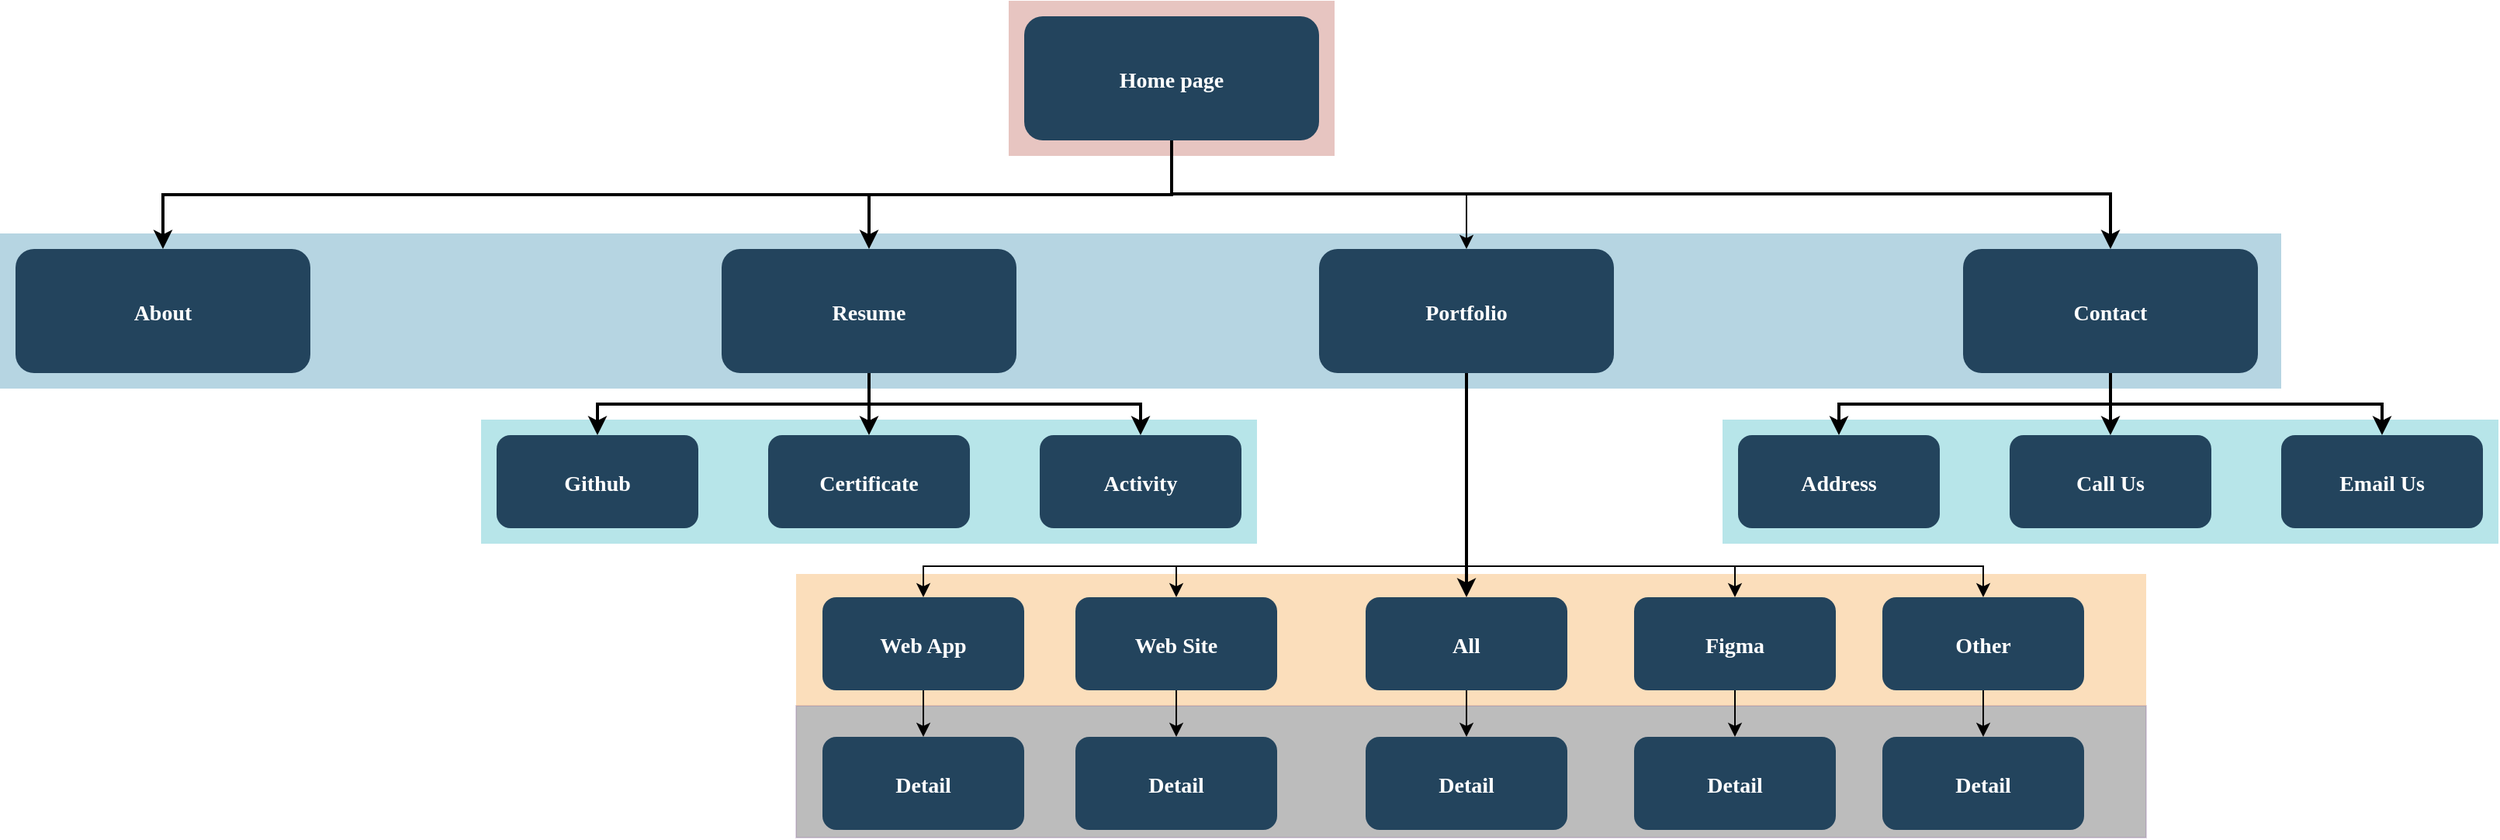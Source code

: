 <mxfile>
    <diagram id="Xe6HpRJq5taVYwGWrfvN" name="Page-1">
        <mxGraphModel dx="570" dy="611" grid="1" gridSize="10" guides="1" tooltips="1" connect="1" arrows="1" fold="1" page="1" pageScale="1" pageWidth="850" pageHeight="1100" math="0" shadow="0">
            <root>
                <mxCell id="0"/>
                <mxCell id="1" parent="0"/>
                <mxCell id="2" value="" style="opacity=30;fillColor=light-dark(#212121, #392f3f);strokeColor=#9673a6;" vertex="1" parent="1">
                    <mxGeometry x="610" y="630" width="870" height="85" as="geometry"/>
                </mxCell>
                <mxCell id="3" value="" style="fillColor=#AE4132;strokeColor=none;opacity=30;" vertex="1" parent="1">
                    <mxGeometry x="747" y="175.5" width="210" height="100.0" as="geometry"/>
                </mxCell>
                <mxCell id="4" value="" style="fillColor=#10739E;strokeColor=none;opacity=30;" vertex="1" parent="1">
                    <mxGeometry x="97" y="325.5" width="1470" height="100.0" as="geometry"/>
                </mxCell>
                <mxCell id="5" value="" style="fillColor=#F2931E;strokeColor=none;opacity=30;" vertex="1" parent="1">
                    <mxGeometry x="610" y="545" width="870" height="85" as="geometry"/>
                </mxCell>
                <mxCell id="6" value="" style="fillColor=#12AAB5;strokeColor=none;opacity=30;" vertex="1" parent="1">
                    <mxGeometry x="1207" y="445.5" width="500" height="80" as="geometry"/>
                </mxCell>
                <mxCell id="7" value="" style="fillColor=#12AAB5;strokeColor=none;opacity=30;" vertex="1" parent="1">
                    <mxGeometry x="407" y="445.5" width="500" height="80" as="geometry"/>
                </mxCell>
                <mxCell id="8" style="edgeStyle=orthogonalEdgeStyle;rounded=0;orthogonalLoop=1;jettySize=auto;html=1;" edge="1" parent="1" source="9" target="16">
                    <mxGeometry relative="1" as="geometry"/>
                </mxCell>
                <mxCell id="9" value="Home page" style="rounded=1;fillColor=#23445D;gradientColor=none;strokeColor=none;fontColor=#FFFFFF;fontStyle=1;fontFamily=Tahoma;fontSize=14" vertex="1" parent="1">
                    <mxGeometry x="757" y="185.5" width="190" height="80" as="geometry"/>
                </mxCell>
                <mxCell id="10" value="Contact" style="rounded=1;fillColor=#23445D;gradientColor=none;strokeColor=none;fontColor=#FFFFFF;fontStyle=1;fontFamily=Tahoma;fontSize=14" vertex="1" parent="1">
                    <mxGeometry x="1362.0" y="335.5" width="190" height="80" as="geometry"/>
                </mxCell>
                <mxCell id="11" value="" style="edgeStyle=elbowEdgeStyle;elbow=vertical;strokeWidth=2;rounded=0" edge="1" parent="1" source="9" target="10">
                    <mxGeometry x="337" y="215.5" width="100" height="100" as="geometry">
                        <mxPoint x="337" y="315.5" as="sourcePoint"/>
                        <mxPoint x="437" y="215.5" as="targetPoint"/>
                        <Array as="points">
                            <mxPoint x="1160" y="300"/>
                        </Array>
                    </mxGeometry>
                </mxCell>
                <mxCell id="12" style="edgeStyle=orthogonalEdgeStyle;rounded=0;orthogonalLoop=1;jettySize=auto;html=1;" edge="1" parent="1" source="16" target="25">
                    <mxGeometry relative="1" as="geometry">
                        <Array as="points">
                            <mxPoint x="1042" y="540"/>
                            <mxPoint x="855" y="540"/>
                        </Array>
                    </mxGeometry>
                </mxCell>
                <mxCell id="13" style="edgeStyle=orthogonalEdgeStyle;rounded=0;orthogonalLoop=1;jettySize=auto;html=1;" edge="1" parent="1" source="16" target="27">
                    <mxGeometry relative="1" as="geometry">
                        <Array as="points">
                            <mxPoint x="1042" y="540"/>
                            <mxPoint x="692" y="540"/>
                        </Array>
                    </mxGeometry>
                </mxCell>
                <mxCell id="14" style="edgeStyle=orthogonalEdgeStyle;rounded=0;orthogonalLoop=1;jettySize=auto;html=1;" edge="1" parent="1" source="16" target="41">
                    <mxGeometry relative="1" as="geometry">
                        <Array as="points">
                            <mxPoint x="1042" y="540"/>
                            <mxPoint x="1215" y="540"/>
                        </Array>
                    </mxGeometry>
                </mxCell>
                <mxCell id="15" style="edgeStyle=orthogonalEdgeStyle;rounded=0;orthogonalLoop=1;jettySize=auto;html=1;" edge="1" parent="1" source="16" target="43">
                    <mxGeometry relative="1" as="geometry">
                        <Array as="points">
                            <mxPoint x="1042" y="540"/>
                            <mxPoint x="1375" y="540"/>
                        </Array>
                    </mxGeometry>
                </mxCell>
                <mxCell id="16" value="Portfolio" style="rounded=1;fillColor=#23445D;gradientColor=none;strokeColor=none;fontColor=#FFFFFF;fontStyle=1;fontFamily=Tahoma;fontSize=14" vertex="1" parent="1">
                    <mxGeometry x="947" y="335.5" width="190" height="80" as="geometry"/>
                </mxCell>
                <mxCell id="17" value="Resume" style="rounded=1;fillColor=#23445D;gradientColor=none;strokeColor=none;fontColor=#FFFFFF;fontStyle=1;fontFamily=Tahoma;fontSize=14" vertex="1" parent="1">
                    <mxGeometry x="562.0" y="335.5" width="190" height="80" as="geometry"/>
                </mxCell>
                <mxCell id="18" value="About" style="rounded=1;fillColor=#23445D;gradientColor=none;strokeColor=none;fontColor=#FFFFFF;fontStyle=1;fontFamily=Tahoma;fontSize=14" vertex="1" parent="1">
                    <mxGeometry x="107" y="335.5" width="190" height="80" as="geometry"/>
                </mxCell>
                <mxCell id="19" value="Github" style="rounded=1;fillColor=#23445D;gradientColor=none;strokeColor=none;fontColor=#FFFFFF;fontStyle=1;fontFamily=Tahoma;fontSize=14" vertex="1" parent="1">
                    <mxGeometry x="417" y="455.5" width="130" height="60" as="geometry"/>
                </mxCell>
                <mxCell id="20" value="Certificate" style="rounded=1;fillColor=#23445D;gradientColor=none;strokeColor=none;fontColor=#FFFFFF;fontStyle=1;fontFamily=Tahoma;fontSize=14" vertex="1" parent="1">
                    <mxGeometry x="592" y="455.5" width="130" height="60" as="geometry"/>
                </mxCell>
                <mxCell id="21" value="Activity" style="rounded=1;fillColor=#23445D;gradientColor=none;strokeColor=none;fontColor=#FFFFFF;fontStyle=1;fontFamily=Tahoma;fontSize=14" vertex="1" parent="1">
                    <mxGeometry x="767" y="455.5" width="130" height="60" as="geometry"/>
                </mxCell>
                <mxCell id="22" value="" style="edgeStyle=orthogonalEdgeStyle;rounded=0;orthogonalLoop=1;jettySize=auto;html=1;" edge="1" parent="1" source="23" target="46">
                    <mxGeometry relative="1" as="geometry"/>
                </mxCell>
                <mxCell id="23" value="All" style="rounded=1;fillColor=#23445D;gradientColor=none;strokeColor=none;fontColor=#FFFFFF;fontStyle=1;fontFamily=Tahoma;fontSize=14" vertex="1" parent="1">
                    <mxGeometry x="977" y="560" width="130" height="60" as="geometry"/>
                </mxCell>
                <mxCell id="24" value="" style="edgeStyle=orthogonalEdgeStyle;rounded=0;orthogonalLoop=1;jettySize=auto;html=1;" edge="1" parent="1" source="25" target="45">
                    <mxGeometry relative="1" as="geometry"/>
                </mxCell>
                <mxCell id="25" value="Web Site" style="rounded=1;fillColor=#23445D;gradientColor=none;strokeColor=none;fontColor=#FFFFFF;fontStyle=1;fontFamily=Tahoma;fontSize=14" vertex="1" parent="1">
                    <mxGeometry x="790" y="560" width="130" height="60" as="geometry"/>
                </mxCell>
                <mxCell id="26" value="" style="edgeStyle=orthogonalEdgeStyle;rounded=0;orthogonalLoop=1;jettySize=auto;html=1;" edge="1" parent="1" source="27" target="44">
                    <mxGeometry relative="1" as="geometry"/>
                </mxCell>
                <mxCell id="27" value="Web App" style="rounded=1;fillColor=#23445D;gradientColor=none;strokeColor=none;fontColor=#FFFFFF;fontStyle=1;fontFamily=Tahoma;fontSize=14" vertex="1" parent="1">
                    <mxGeometry x="627" y="560" width="130" height="60" as="geometry"/>
                </mxCell>
                <mxCell id="28" value="Address" style="rounded=1;fillColor=#23445D;gradientColor=none;strokeColor=none;fontColor=#FFFFFF;fontStyle=1;fontFamily=Tahoma;fontSize=14" vertex="1" parent="1">
                    <mxGeometry x="1217" y="455.5" width="130" height="60" as="geometry"/>
                </mxCell>
                <mxCell id="29" value="Call Us" style="rounded=1;fillColor=#23445D;gradientColor=none;strokeColor=none;fontColor=#FFFFFF;fontStyle=1;fontFamily=Tahoma;fontSize=14" vertex="1" parent="1">
                    <mxGeometry x="1392" y="455.5" width="130" height="60" as="geometry"/>
                </mxCell>
                <mxCell id="30" value="Email Us" style="rounded=1;fillColor=#23445D;gradientColor=none;strokeColor=none;fontColor=#FFFFFF;fontStyle=1;fontFamily=Tahoma;fontSize=14" vertex="1" parent="1">
                    <mxGeometry x="1567" y="455.5" width="130" height="60" as="geometry"/>
                </mxCell>
                <mxCell id="31" value="" style="edgeStyle=elbowEdgeStyle;elbow=vertical;strokeWidth=2;rounded=0" edge="1" parent="1" source="9" target="17">
                    <mxGeometry x="347" y="225.5" width="100" height="100" as="geometry">
                        <mxPoint x="862.0" y="275.5" as="sourcePoint"/>
                        <mxPoint x="1467.0" y="345.5" as="targetPoint"/>
                    </mxGeometry>
                </mxCell>
                <mxCell id="32" value="" style="edgeStyle=elbowEdgeStyle;elbow=vertical;strokeWidth=2;rounded=0" edge="1" parent="1" source="9" target="18">
                    <mxGeometry x="-23" y="135.5" width="100" height="100" as="geometry">
                        <mxPoint x="-23" y="235.5" as="sourcePoint"/>
                        <mxPoint x="77" y="135.5" as="targetPoint"/>
                    </mxGeometry>
                </mxCell>
                <mxCell id="33" value="" style="edgeStyle=elbowEdgeStyle;elbow=vertical;strokeWidth=2;rounded=0" edge="1" parent="1" source="17" target="19">
                    <mxGeometry x="-23" y="135.5" width="100" height="100" as="geometry">
                        <mxPoint x="-23" y="235.5" as="sourcePoint"/>
                        <mxPoint x="77" y="135.5" as="targetPoint"/>
                    </mxGeometry>
                </mxCell>
                <mxCell id="34" value="" style="edgeStyle=elbowEdgeStyle;elbow=vertical;strokeWidth=2;rounded=0" edge="1" parent="1" source="17" target="20">
                    <mxGeometry x="-23" y="135.5" width="100" height="100" as="geometry">
                        <mxPoint x="-23" y="235.5" as="sourcePoint"/>
                        <mxPoint x="77" y="135.5" as="targetPoint"/>
                    </mxGeometry>
                </mxCell>
                <mxCell id="35" value="" style="edgeStyle=elbowEdgeStyle;elbow=vertical;strokeWidth=2;rounded=0" edge="1" parent="1" source="17" target="21">
                    <mxGeometry x="-23" y="135.5" width="100" height="100" as="geometry">
                        <mxPoint x="-23" y="235.5" as="sourcePoint"/>
                        <mxPoint x="77" y="135.5" as="targetPoint"/>
                    </mxGeometry>
                </mxCell>
                <mxCell id="36" value="" style="edgeStyle=elbowEdgeStyle;elbow=vertical;strokeWidth=2;rounded=0" edge="1" parent="1" source="16" target="23">
                    <mxGeometry x="-23" y="135.5" width="100" height="100" as="geometry">
                        <mxPoint x="-23" y="235.5" as="sourcePoint"/>
                        <mxPoint x="77" y="135.5" as="targetPoint"/>
                    </mxGeometry>
                </mxCell>
                <mxCell id="37" value="" style="edgeStyle=elbowEdgeStyle;elbow=vertical;strokeWidth=2;rounded=0" edge="1" parent="1" source="10" target="29">
                    <mxGeometry x="-23" y="135.5" width="100" height="100" as="geometry">
                        <mxPoint x="-23" y="235.5" as="sourcePoint"/>
                        <mxPoint x="77" y="135.5" as="targetPoint"/>
                    </mxGeometry>
                </mxCell>
                <mxCell id="38" value="" style="edgeStyle=elbowEdgeStyle;elbow=vertical;strokeWidth=2;rounded=0" edge="1" parent="1" source="10" target="28">
                    <mxGeometry x="-23" y="135.5" width="100" height="100" as="geometry">
                        <mxPoint x="-23" y="235.5" as="sourcePoint"/>
                        <mxPoint x="77" y="135.5" as="targetPoint"/>
                    </mxGeometry>
                </mxCell>
                <mxCell id="39" value="" style="edgeStyle=elbowEdgeStyle;elbow=vertical;strokeWidth=2;rounded=0" edge="1" parent="1" source="10" target="30">
                    <mxGeometry x="-23" y="135.5" width="100" height="100" as="geometry">
                        <mxPoint x="-23" y="235.5" as="sourcePoint"/>
                        <mxPoint x="77" y="135.5" as="targetPoint"/>
                    </mxGeometry>
                </mxCell>
                <mxCell id="40" value="" style="edgeStyle=orthogonalEdgeStyle;rounded=0;orthogonalLoop=1;jettySize=auto;html=1;" edge="1" parent="1" source="41" target="47">
                    <mxGeometry relative="1" as="geometry"/>
                </mxCell>
                <mxCell id="41" value="Figma" style="rounded=1;fillColor=#23445D;gradientColor=none;strokeColor=none;fontColor=#FFFFFF;fontStyle=1;fontFamily=Tahoma;fontSize=14" vertex="1" parent="1">
                    <mxGeometry x="1150" y="560" width="130" height="60" as="geometry"/>
                </mxCell>
                <mxCell id="42" value="" style="edgeStyle=orthogonalEdgeStyle;rounded=0;orthogonalLoop=1;jettySize=auto;html=1;" edge="1" parent="1" source="43" target="48">
                    <mxGeometry relative="1" as="geometry"/>
                </mxCell>
                <mxCell id="43" value="Other" style="rounded=1;fillColor=#23445D;gradientColor=none;strokeColor=none;fontColor=#FFFFFF;fontStyle=1;fontFamily=Tahoma;fontSize=14" vertex="1" parent="1">
                    <mxGeometry x="1310" y="560" width="130" height="60" as="geometry"/>
                </mxCell>
                <mxCell id="44" value="Detail" style="rounded=1;fillColor=#23445D;gradientColor=none;strokeColor=none;fontColor=#FFFFFF;fontStyle=1;fontFamily=Tahoma;fontSize=14" vertex="1" parent="1">
                    <mxGeometry x="627" y="650" width="130" height="60" as="geometry"/>
                </mxCell>
                <mxCell id="45" value="Detail" style="rounded=1;fillColor=#23445D;gradientColor=none;strokeColor=none;fontColor=#FFFFFF;fontStyle=1;fontFamily=Tahoma;fontSize=14" vertex="1" parent="1">
                    <mxGeometry x="790" y="650" width="130" height="60" as="geometry"/>
                </mxCell>
                <mxCell id="46" value="Detail" style="rounded=1;fillColor=#23445D;gradientColor=none;strokeColor=none;fontColor=#FFFFFF;fontStyle=1;fontFamily=Tahoma;fontSize=14" vertex="1" parent="1">
                    <mxGeometry x="977" y="650" width="130" height="60" as="geometry"/>
                </mxCell>
                <mxCell id="47" value="Detail" style="rounded=1;fillColor=#23445D;gradientColor=none;strokeColor=none;fontColor=#FFFFFF;fontStyle=1;fontFamily=Tahoma;fontSize=14" vertex="1" parent="1">
                    <mxGeometry x="1150" y="650" width="130" height="60" as="geometry"/>
                </mxCell>
                <mxCell id="48" value="Detail" style="rounded=1;fillColor=#23445D;gradientColor=none;strokeColor=none;fontColor=#FFFFFF;fontStyle=1;fontFamily=Tahoma;fontSize=14" vertex="1" parent="1">
                    <mxGeometry x="1310" y="650" width="130" height="60" as="geometry"/>
                </mxCell>
            </root>
        </mxGraphModel>
    </diagram>
</mxfile>